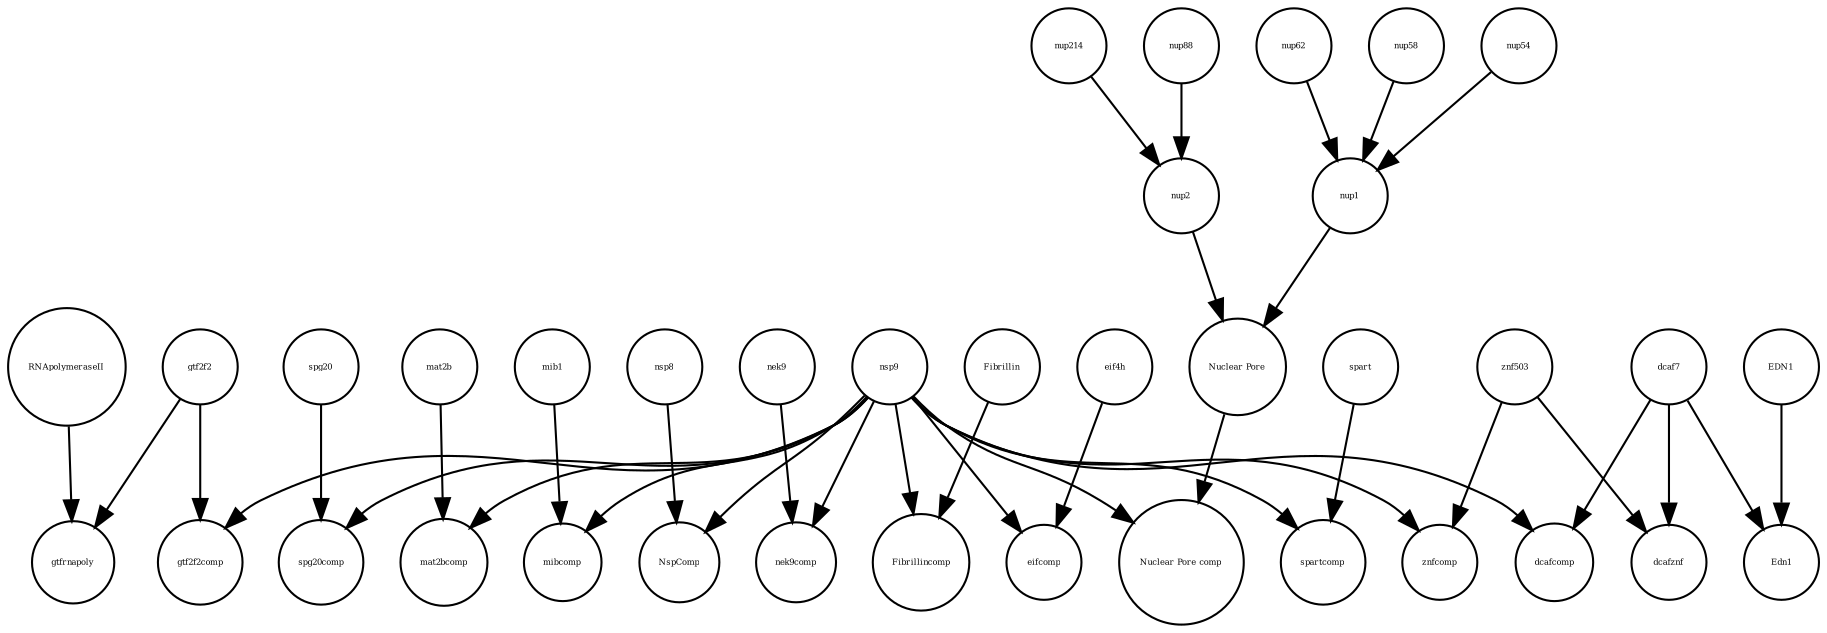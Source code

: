 strict digraph  {
spg20comp [annotation="", bipartite=0, cls=complex, fontsize=4, label=spg20comp, shape=circle];
mat2b [annotation=urn_miriam_uniprot_Q9NZL9, bipartite=0, cls=macromolecule, fontsize=4, label=mat2b, shape=circle];
nup88 [annotation=urn_miriam_uniprot_Q99567, bipartite=0, cls=macromolecule, fontsize=4, label=nup88, shape=circle];
Edn1 [annotation="", bipartite=0, cls="nucleic acid feature", fontsize=4, label=Edn1, shape=circle];
spart [annotation=urn_miriam_uniprot_Q8N0X7, bipartite=0, cls=macromolecule, fontsize=4, label=spart, shape=circle];
mat2bcomp [annotation="", bipartite=0, cls=complex, fontsize=4, label=mat2bcomp, shape=circle];
nup62 [annotation=urn_miriam_uniprot_P37198, bipartite=0, cls=macromolecule, fontsize=4, label=nup62, shape=circle];
mibcomp [annotation="", bipartite=0, cls=complex, fontsize=4, label=mibcomp, shape=circle];
EDN1 [annotation="", bipartite=0, cls="nucleic acid feature", fontsize=4, label=EDN1, shape=circle];
nup2 [annotation="", bipartite=0, cls=complex, fontsize=4, label=nup2, shape=circle];
dcafznf [annotation="", bipartite=0, cls=complex, fontsize=4, label=dcafznf, shape=circle];
NspComp [annotation="", bipartite=0, cls=complex, fontsize=4, label=NspComp, shape=circle];
gtfrnapoly [annotation="", bipartite=0, cls=complex, fontsize=4, label=gtfrnapoly, shape=circle];
nup1 [annotation="", bipartite=0, cls=complex, fontsize=4, label=nup1, shape=circle];
gtf2f2comp [annotation="", bipartite=0, cls=complex, fontsize=4, label=gtf2f2comp, shape=circle];
eif4h [annotation=urn_miriam_uniprot_Q15056, bipartite=0, cls=macromolecule, fontsize=4, label=eif4h, shape=circle];
nup214 [annotation=urn_miriam_uniprot_P35658, bipartite=0, cls=macromolecule, fontsize=4, label=nup214, shape=circle];
Fibrillin [annotation="", bipartite=0, cls=complex, fontsize=4, label=Fibrillin, shape=circle];
nek9comp [annotation="", bipartite=0, cls=complex, fontsize=4, label=nek9comp, shape=circle];
nsp9 [annotation=urn_miriam_uniprot_P0DTD1, bipartite=0, cls=macromolecule, fontsize=4, label=nsp9, shape=circle];
spg20 [annotation="", bipartite=0, cls=macromolecule, fontsize=4, label=spg20, shape=circle];
Fibrillincomp [annotation="", bipartite=0, cls=complex, fontsize=4, label=Fibrillincomp, shape=circle];
znfcomp [annotation="", bipartite=0, cls=complex, fontsize=4, label=znfcomp, shape=circle];
mib1 [annotation=urn_miriam_uniprot_Q86YT6, bipartite=0, cls=macromolecule, fontsize=4, label=mib1, shape=circle];
gtf2f2 [annotation=urn_miriam_uniprot_P13984, bipartite=0, cls=macromolecule, fontsize=4, label=gtf2f2, shape=circle];
znf503 [annotation=urn_miriam_uniprot_Q96F45, bipartite=0, cls=macromolecule, fontsize=4, label=znf503, shape=circle];
nek9 [annotation=urn_miriam_uniprot_Q8TD19, bipartite=0, cls=macromolecule, fontsize=4, label=nek9, shape=circle];
eifcomp [annotation="", bipartite=0, cls=complex, fontsize=4, label=eifcomp, shape=circle];
"Nuclear Pore comp" [annotation="", bipartite=0, cls=complex, fontsize=4, label="Nuclear Pore comp", shape=circle];
"Nuclear Pore" [annotation="", bipartite=0, cls=complex, fontsize=4, label="Nuclear Pore", shape=circle];
nup58 [annotation=urn_miriam_uniprot_Q9BVL2, bipartite=0, cls=macromolecule, fontsize=4, label=nup58, shape=circle];
spartcomp [annotation="", bipartite=0, cls=complex, fontsize=4, label=spartcomp, shape=circle];
nsp8 [annotation=urn_miriam_uniprot_P0DTD1, bipartite=0, cls=macromolecule, fontsize=4, label=nsp8, shape=circle];
RNApolymeraseII [annotation=urn_miriam_uniprot_P30876, bipartite=0, cls=macromolecule, fontsize=4, label=RNApolymeraseII, shape=circle];
nup54 [annotation=urn_miriam_uniprot_Q7Z3B4, bipartite=0, cls=macromolecule, fontsize=4, label=nup54, shape=circle];
dcaf7 [annotation=urn_miriam_uniprot_P61962, bipartite=0, cls=macromolecule, fontsize=4, label=dcaf7, shape=circle];
dcafcomp [annotation="", bipartite=0, cls=complex, fontsize=4, label=dcafcomp, shape=circle];
mat2b -> mat2bcomp  [annotation="", interaction_type=production];
nup88 -> nup2  [annotation="", interaction_type=production];
spart -> spartcomp  [annotation="", interaction_type=production];
nup62 -> nup1  [annotation="", interaction_type=production];
EDN1 -> Edn1  [annotation="", interaction_type=production];
nup2 -> "Nuclear Pore"  [annotation="", interaction_type=production];
nup1 -> "Nuclear Pore"  [annotation="", interaction_type=production];
eif4h -> eifcomp  [annotation="", interaction_type=production];
nup214 -> nup2  [annotation="", interaction_type=production];
Fibrillin -> Fibrillincomp  [annotation="", interaction_type=production];
nsp9 -> eifcomp  [annotation="", interaction_type=production];
nsp9 -> spartcomp  [annotation="", interaction_type=production];
nsp9 -> mibcomp  [annotation="", interaction_type=production];
nsp9 -> mat2bcomp  [annotation="", interaction_type=production];
nsp9 -> Fibrillincomp  [annotation="", interaction_type=production];
nsp9 -> "Nuclear Pore comp"  [annotation="", interaction_type=production];
nsp9 -> spg20comp  [annotation="", interaction_type=production];
nsp9 -> znfcomp  [annotation="", interaction_type=production];
nsp9 -> NspComp  [annotation="", interaction_type=production];
nsp9 -> gtf2f2comp  [annotation="", interaction_type=production];
nsp9 -> dcafcomp  [annotation="", interaction_type=production];
nsp9 -> nek9comp  [annotation="", interaction_type=production];
spg20 -> spg20comp  [annotation="", interaction_type=production];
mib1 -> mibcomp  [annotation="", interaction_type=production];
gtf2f2 -> gtf2f2comp  [annotation="", interaction_type=production];
gtf2f2 -> gtfrnapoly  [annotation="", interaction_type=production];
znf503 -> znfcomp  [annotation="", interaction_type=production];
znf503 -> dcafznf  [annotation="", interaction_type=production];
nek9 -> nek9comp  [annotation="", interaction_type=production];
"Nuclear Pore" -> "Nuclear Pore comp"  [annotation="", interaction_type=production];
nup58 -> nup1  [annotation="", interaction_type=production];
nsp8 -> NspComp  [annotation="", interaction_type=production];
RNApolymeraseII -> gtfrnapoly  [annotation="", interaction_type=production];
nup54 -> nup1  [annotation="", interaction_type=production];
dcaf7 -> dcafznf  [annotation="", interaction_type=production];
dcaf7 -> Edn1  [annotation=urn_miriam_pubmed_27880803, interaction_type=catalysis];
dcaf7 -> dcafcomp  [annotation="", interaction_type=production];
}
